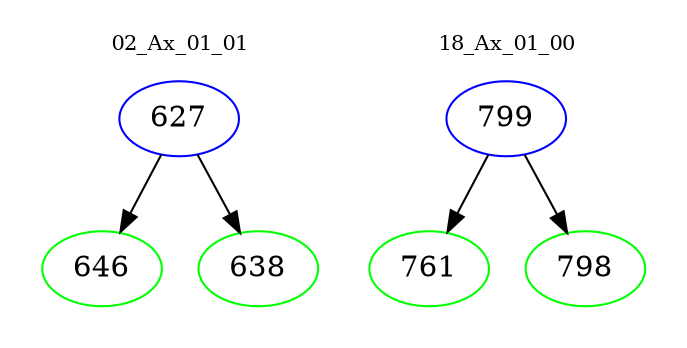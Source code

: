 digraph{
subgraph cluster_0 {
color = white
label = "02_Ax_01_01";
fontsize=10;
T0_627 [label="627", color="blue"]
T0_627 -> T0_646 [color="black"]
T0_646 [label="646", color="green"]
T0_627 -> T0_638 [color="black"]
T0_638 [label="638", color="green"]
}
subgraph cluster_1 {
color = white
label = "18_Ax_01_00";
fontsize=10;
T1_799 [label="799", color="blue"]
T1_799 -> T1_761 [color="black"]
T1_761 [label="761", color="green"]
T1_799 -> T1_798 [color="black"]
T1_798 [label="798", color="green"]
}
}
